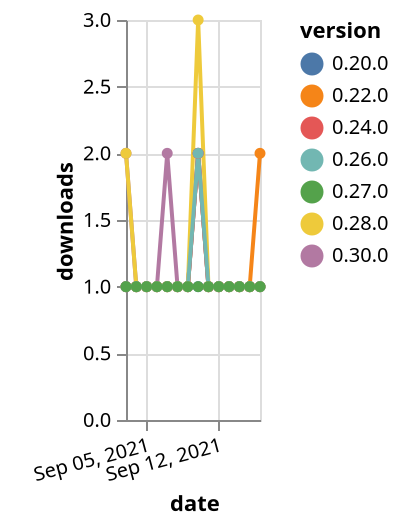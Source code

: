 {"$schema": "https://vega.github.io/schema/vega-lite/v5.json", "description": "A simple bar chart with embedded data.", "data": {"values": [{"date": "2021-09-03", "total": 214, "delta": 1, "version": "0.20.0"}, {"date": "2021-09-04", "total": 215, "delta": 1, "version": "0.20.0"}, {"date": "2021-09-05", "total": 216, "delta": 1, "version": "0.20.0"}, {"date": "2021-09-06", "total": 217, "delta": 1, "version": "0.20.0"}, {"date": "2021-09-07", "total": 218, "delta": 1, "version": "0.20.0"}, {"date": "2021-09-08", "total": 219, "delta": 1, "version": "0.20.0"}, {"date": "2021-09-09", "total": 220, "delta": 1, "version": "0.20.0"}, {"date": "2021-09-10", "total": 221, "delta": 1, "version": "0.20.0"}, {"date": "2021-09-11", "total": 222, "delta": 1, "version": "0.20.0"}, {"date": "2021-09-12", "total": 223, "delta": 1, "version": "0.20.0"}, {"date": "2021-09-13", "total": 224, "delta": 1, "version": "0.20.0"}, {"date": "2021-09-14", "total": 225, "delta": 1, "version": "0.20.0"}, {"date": "2021-09-15", "total": 226, "delta": 1, "version": "0.20.0"}, {"date": "2021-09-16", "total": 227, "delta": 1, "version": "0.20.0"}, {"date": "2021-09-03", "total": 288, "delta": 1, "version": "0.22.0"}, {"date": "2021-09-04", "total": 289, "delta": 1, "version": "0.22.0"}, {"date": "2021-09-05", "total": 290, "delta": 1, "version": "0.22.0"}, {"date": "2021-09-06", "total": 291, "delta": 1, "version": "0.22.0"}, {"date": "2021-09-07", "total": 292, "delta": 1, "version": "0.22.0"}, {"date": "2021-09-08", "total": 293, "delta": 1, "version": "0.22.0"}, {"date": "2021-09-09", "total": 294, "delta": 1, "version": "0.22.0"}, {"date": "2021-09-10", "total": 296, "delta": 2, "version": "0.22.0"}, {"date": "2021-09-11", "total": 297, "delta": 1, "version": "0.22.0"}, {"date": "2021-09-12", "total": 298, "delta": 1, "version": "0.22.0"}, {"date": "2021-09-13", "total": 299, "delta": 1, "version": "0.22.0"}, {"date": "2021-09-14", "total": 300, "delta": 1, "version": "0.22.0"}, {"date": "2021-09-15", "total": 301, "delta": 1, "version": "0.22.0"}, {"date": "2021-09-16", "total": 303, "delta": 2, "version": "0.22.0"}, {"date": "2021-09-03", "total": 116, "delta": 2, "version": "0.30.0"}, {"date": "2021-09-04", "total": 117, "delta": 1, "version": "0.30.0"}, {"date": "2021-09-05", "total": 118, "delta": 1, "version": "0.30.0"}, {"date": "2021-09-06", "total": 119, "delta": 1, "version": "0.30.0"}, {"date": "2021-09-07", "total": 121, "delta": 2, "version": "0.30.0"}, {"date": "2021-09-08", "total": 122, "delta": 1, "version": "0.30.0"}, {"date": "2021-09-09", "total": 123, "delta": 1, "version": "0.30.0"}, {"date": "2021-09-10", "total": 125, "delta": 2, "version": "0.30.0"}, {"date": "2021-09-11", "total": 126, "delta": 1, "version": "0.30.0"}, {"date": "2021-09-12", "total": 127, "delta": 1, "version": "0.30.0"}, {"date": "2021-09-13", "total": 128, "delta": 1, "version": "0.30.0"}, {"date": "2021-09-14", "total": 129, "delta": 1, "version": "0.30.0"}, {"date": "2021-09-15", "total": 130, "delta": 1, "version": "0.30.0"}, {"date": "2021-09-16", "total": 131, "delta": 1, "version": "0.30.0"}, {"date": "2021-09-03", "total": 175, "delta": 1, "version": "0.24.0"}, {"date": "2021-09-04", "total": 176, "delta": 1, "version": "0.24.0"}, {"date": "2021-09-05", "total": 177, "delta": 1, "version": "0.24.0"}, {"date": "2021-09-06", "total": 178, "delta": 1, "version": "0.24.0"}, {"date": "2021-09-07", "total": 179, "delta": 1, "version": "0.24.0"}, {"date": "2021-09-08", "total": 180, "delta": 1, "version": "0.24.0"}, {"date": "2021-09-09", "total": 181, "delta": 1, "version": "0.24.0"}, {"date": "2021-09-10", "total": 183, "delta": 2, "version": "0.24.0"}, {"date": "2021-09-11", "total": 184, "delta": 1, "version": "0.24.0"}, {"date": "2021-09-12", "total": 185, "delta": 1, "version": "0.24.0"}, {"date": "2021-09-13", "total": 186, "delta": 1, "version": "0.24.0"}, {"date": "2021-09-14", "total": 187, "delta": 1, "version": "0.24.0"}, {"date": "2021-09-15", "total": 188, "delta": 1, "version": "0.24.0"}, {"date": "2021-09-16", "total": 189, "delta": 1, "version": "0.24.0"}, {"date": "2021-09-03", "total": 162, "delta": 2, "version": "0.28.0"}, {"date": "2021-09-04", "total": 163, "delta": 1, "version": "0.28.0"}, {"date": "2021-09-05", "total": 164, "delta": 1, "version": "0.28.0"}, {"date": "2021-09-06", "total": 165, "delta": 1, "version": "0.28.0"}, {"date": "2021-09-07", "total": 166, "delta": 1, "version": "0.28.0"}, {"date": "2021-09-08", "total": 167, "delta": 1, "version": "0.28.0"}, {"date": "2021-09-09", "total": 168, "delta": 1, "version": "0.28.0"}, {"date": "2021-09-10", "total": 171, "delta": 3, "version": "0.28.0"}, {"date": "2021-09-11", "total": 172, "delta": 1, "version": "0.28.0"}, {"date": "2021-09-12", "total": 173, "delta": 1, "version": "0.28.0"}, {"date": "2021-09-13", "total": 174, "delta": 1, "version": "0.28.0"}, {"date": "2021-09-14", "total": 175, "delta": 1, "version": "0.28.0"}, {"date": "2021-09-15", "total": 176, "delta": 1, "version": "0.28.0"}, {"date": "2021-09-16", "total": 177, "delta": 1, "version": "0.28.0"}, {"date": "2021-09-03", "total": 150, "delta": 1, "version": "0.26.0"}, {"date": "2021-09-04", "total": 151, "delta": 1, "version": "0.26.0"}, {"date": "2021-09-05", "total": 152, "delta": 1, "version": "0.26.0"}, {"date": "2021-09-06", "total": 153, "delta": 1, "version": "0.26.0"}, {"date": "2021-09-07", "total": 154, "delta": 1, "version": "0.26.0"}, {"date": "2021-09-08", "total": 155, "delta": 1, "version": "0.26.0"}, {"date": "2021-09-09", "total": 156, "delta": 1, "version": "0.26.0"}, {"date": "2021-09-10", "total": 158, "delta": 2, "version": "0.26.0"}, {"date": "2021-09-11", "total": 159, "delta": 1, "version": "0.26.0"}, {"date": "2021-09-12", "total": 160, "delta": 1, "version": "0.26.0"}, {"date": "2021-09-13", "total": 161, "delta": 1, "version": "0.26.0"}, {"date": "2021-09-14", "total": 162, "delta": 1, "version": "0.26.0"}, {"date": "2021-09-15", "total": 163, "delta": 1, "version": "0.26.0"}, {"date": "2021-09-16", "total": 164, "delta": 1, "version": "0.26.0"}, {"date": "2021-09-03", "total": 135, "delta": 1, "version": "0.27.0"}, {"date": "2021-09-04", "total": 136, "delta": 1, "version": "0.27.0"}, {"date": "2021-09-05", "total": 137, "delta": 1, "version": "0.27.0"}, {"date": "2021-09-06", "total": 138, "delta": 1, "version": "0.27.0"}, {"date": "2021-09-07", "total": 139, "delta": 1, "version": "0.27.0"}, {"date": "2021-09-08", "total": 140, "delta": 1, "version": "0.27.0"}, {"date": "2021-09-09", "total": 141, "delta": 1, "version": "0.27.0"}, {"date": "2021-09-10", "total": 142, "delta": 1, "version": "0.27.0"}, {"date": "2021-09-11", "total": 143, "delta": 1, "version": "0.27.0"}, {"date": "2021-09-12", "total": 144, "delta": 1, "version": "0.27.0"}, {"date": "2021-09-13", "total": 145, "delta": 1, "version": "0.27.0"}, {"date": "2021-09-14", "total": 146, "delta": 1, "version": "0.27.0"}, {"date": "2021-09-15", "total": 147, "delta": 1, "version": "0.27.0"}, {"date": "2021-09-16", "total": 148, "delta": 1, "version": "0.27.0"}]}, "width": "container", "mark": {"type": "line", "point": {"filled": true}}, "encoding": {"x": {"field": "date", "type": "temporal", "timeUnit": "yearmonthdate", "title": "date", "axis": {"labelAngle": -15}}, "y": {"field": "delta", "type": "quantitative", "title": "downloads"}, "color": {"field": "version", "type": "nominal"}, "tooltip": {"field": "delta"}}}